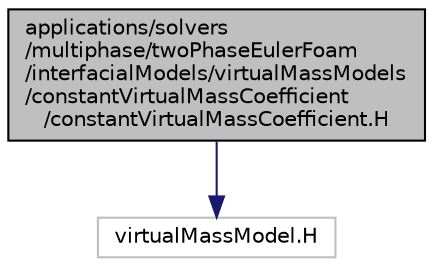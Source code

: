 digraph "applications/solvers/multiphase/twoPhaseEulerFoam/interfacialModels/virtualMassModels/constantVirtualMassCoefficient/constantVirtualMassCoefficient.H"
{
  bgcolor="transparent";
  edge [fontname="Helvetica",fontsize="10",labelfontname="Helvetica",labelfontsize="10"];
  node [fontname="Helvetica",fontsize="10",shape=record];
  Node1 [label="applications/solvers\l/multiphase/twoPhaseEulerFoam\l/interfacialModels/virtualMassModels\l/constantVirtualMassCoefficient\l/constantVirtualMassCoefficient.H",height=0.2,width=0.4,color="black", fillcolor="grey75", style="filled" fontcolor="black"];
  Node1 -> Node2 [color="midnightblue",fontsize="10",style="solid",fontname="Helvetica"];
  Node2 [label="virtualMassModel.H",height=0.2,width=0.4,color="grey75"];
}

